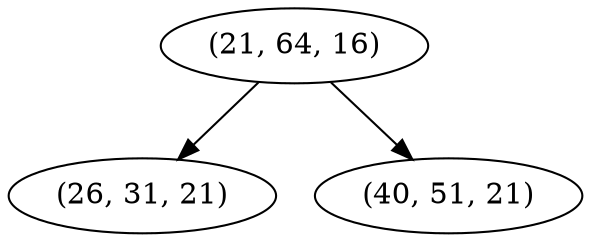 digraph tree {
    "(21, 64, 16)";
    "(26, 31, 21)";
    "(40, 51, 21)";
    "(21, 64, 16)" -> "(26, 31, 21)";
    "(21, 64, 16)" -> "(40, 51, 21)";
}
